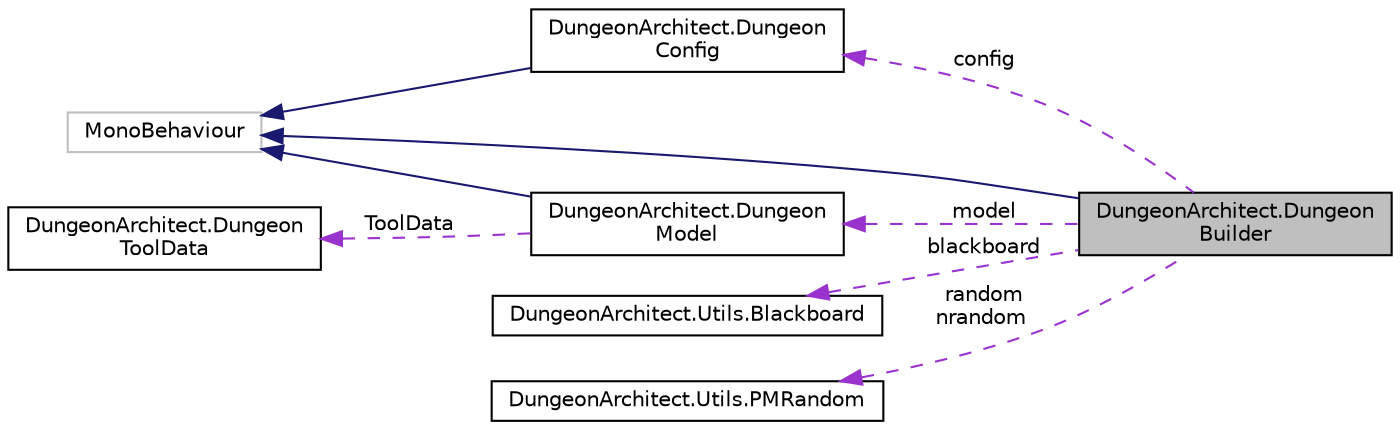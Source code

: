 digraph "DungeonArchitect.DungeonBuilder"
{
  edge [fontname="Helvetica",fontsize="10",labelfontname="Helvetica",labelfontsize="10"];
  node [fontname="Helvetica",fontsize="10",shape=record];
  rankdir="LR";
  Node1 [label="DungeonArchitect.Dungeon\lBuilder",height=0.2,width=0.4,color="black", fillcolor="grey75", style="filled", fontcolor="black"];
  Node2 -> Node1 [dir="back",color="midnightblue",fontsize="10",style="solid",fontname="Helvetica"];
  Node2 [label="MonoBehaviour",height=0.2,width=0.4,color="grey75", fillcolor="white", style="filled"];
  Node3 -> Node1 [dir="back",color="darkorchid3",fontsize="10",style="dashed",label=" model" ,fontname="Helvetica"];
  Node3 [label="DungeonArchitect.Dungeon\lModel",height=0.2,width=0.4,color="black", fillcolor="white", style="filled",URL="$class_dungeon_architect_1_1_dungeon_model.html",tooltip="Abstract dungeon model. Create your own implementation of the model depending on your builder&#39;s needs..."];
  Node2 -> Node3 [dir="back",color="midnightblue",fontsize="10",style="solid",fontname="Helvetica"];
  Node4 -> Node3 [dir="back",color="darkorchid3",fontsize="10",style="dashed",label=" ToolData" ,fontname="Helvetica"];
  Node4 [label="DungeonArchitect.Dungeon\lToolData",height=0.2,width=0.4,color="black", fillcolor="white", style="filled",URL="$class_dungeon_architect_1_1_dungeon_tool_data.html",tooltip="Tool Data represented by the grid based builder "];
  Node5 -> Node1 [dir="back",color="darkorchid3",fontsize="10",style="dashed",label=" blackboard" ,fontname="Helvetica"];
  Node5 [label="DungeonArchitect.Utils.Blackboard",height=0.2,width=0.4,color="black", fillcolor="white", style="filled",URL="$class_dungeon_architect_1_1_utils_1_1_blackboard.html",tooltip="A blackboard holds global data that can be shared across multiple scripts "];
  Node6 -> Node1 [dir="back",color="darkorchid3",fontsize="10",style="dashed",label=" config" ,fontname="Helvetica"];
  Node6 [label="DungeonArchitect.Dungeon\lConfig",height=0.2,width=0.4,color="black", fillcolor="white", style="filled",URL="$class_dungeon_architect_1_1_dungeon_config.html",tooltip="Base dungeon configuration. Create your own implementation of this configuration based on your dungeo..."];
  Node2 -> Node6 [dir="back",color="midnightblue",fontsize="10",style="solid",fontname="Helvetica"];
  Node7 -> Node1 [dir="back",color="darkorchid3",fontsize="10",style="dashed",label=" random\nnrandom" ,fontname="Helvetica"];
  Node7 [label="DungeonArchitect.Utils.PMRandom",height=0.2,width=0.4,color="black", fillcolor="white", style="filled",URL="$class_dungeon_architect_1_1_utils_1_1_p_m_random.html",tooltip="A random stream based on normal distribution. Also support uniform distsribution "];
}
